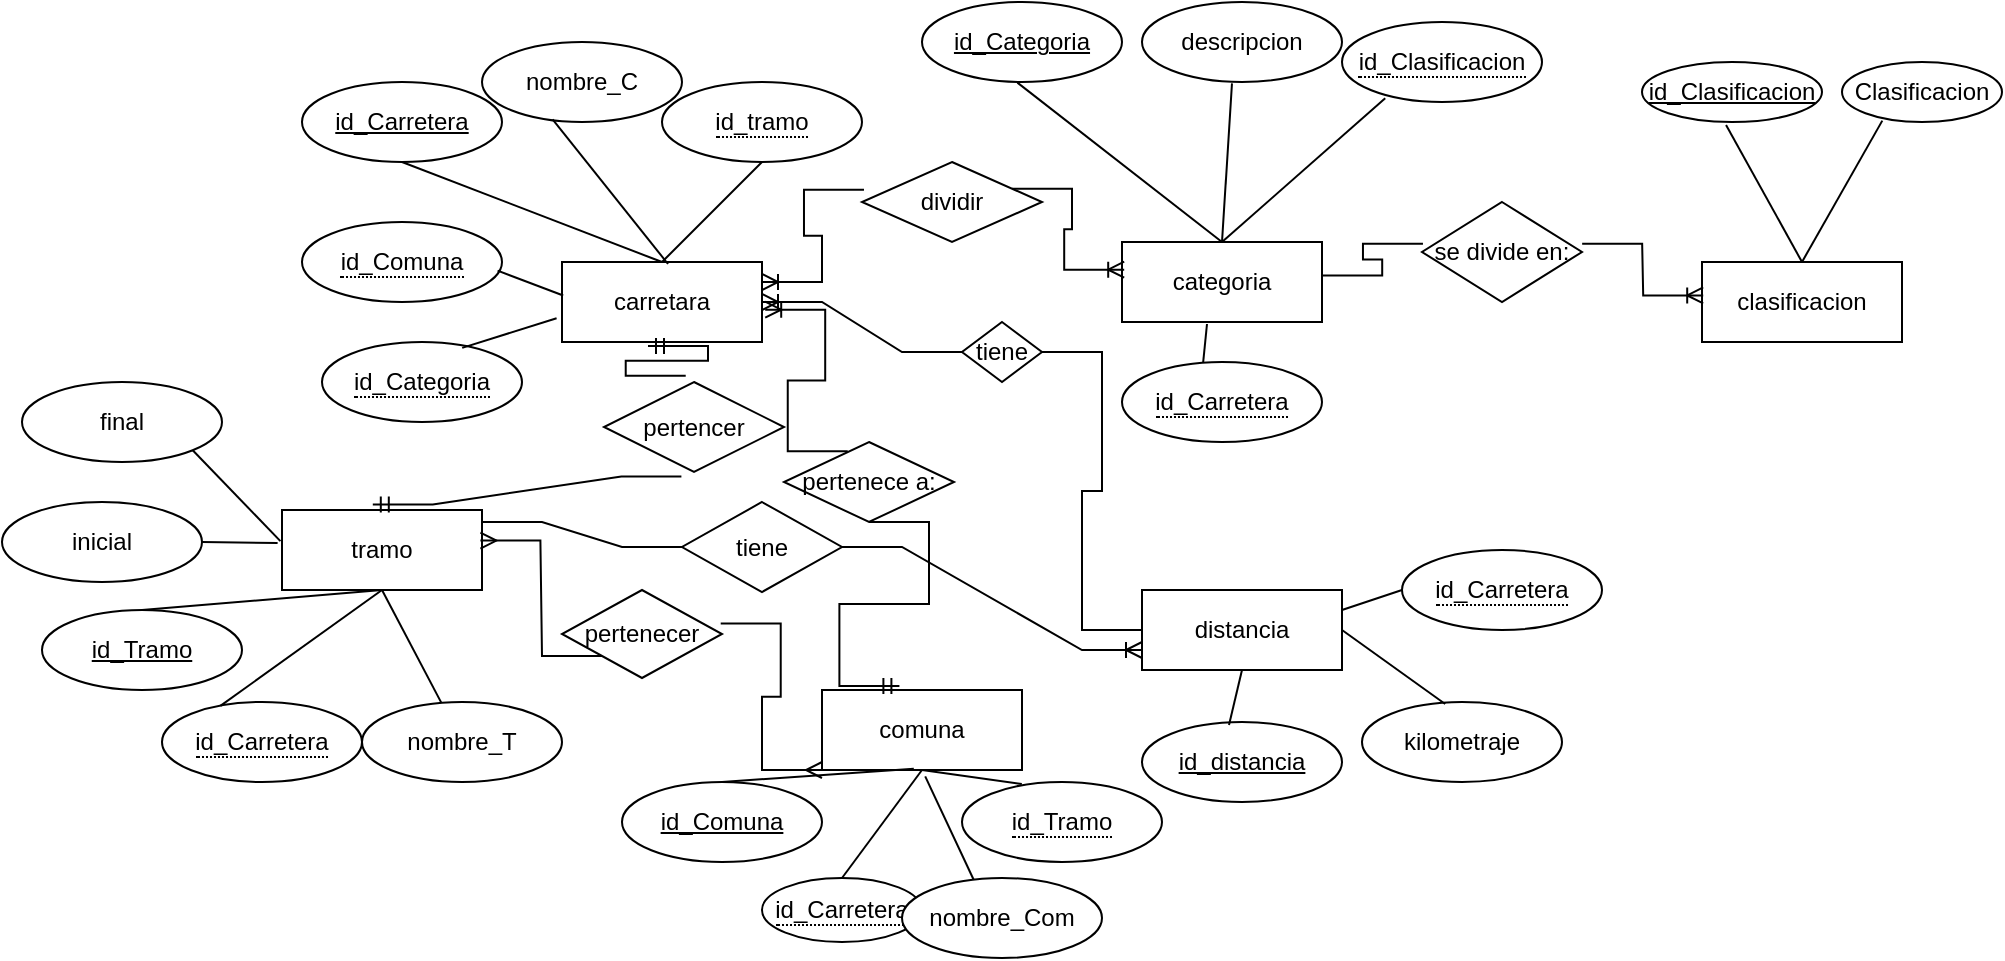 <mxfile version="16.5.3" type="github">
  <diagram id="gMmFw3VxTDdSjfEuSZDc" name="Page-1">
    <mxGraphModel dx="920" dy="513" grid="1" gridSize="10" guides="1" tooltips="1" connect="1" arrows="1" fold="1" page="1" pageScale="1" pageWidth="1169" pageHeight="827" math="0" shadow="0">
      <root>
        <mxCell id="0" />
        <mxCell id="1" parent="0" />
        <mxCell id="Mc1K5Zai98Zk462EapQT-53" value="" style="endArrow=none;html=1;rounded=0;entryX=0.359;entryY=0.025;entryDx=0;entryDy=0;exitX=0.516;exitY=1.08;exitDx=0;exitDy=0;exitPerimeter=0;entryPerimeter=0;" edge="1" parent="1" source="Mc1K5Zai98Zk462EapQT-32" target="Mc1K5Zai98Zk462EapQT-52">
          <mxGeometry width="50" height="50" relative="1" as="geometry">
            <mxPoint x="730" y="450" as="sourcePoint" />
            <mxPoint x="780" y="400" as="targetPoint" />
          </mxGeometry>
        </mxCell>
        <mxCell id="Mc1K5Zai98Zk462EapQT-38" value="" style="edgeStyle=entityRelationEdgeStyle;fontSize=12;html=1;endArrow=ERoneToMany;startArrow=none;rounded=0;entryX=1.016;entryY=0.596;entryDx=0;entryDy=0;entryPerimeter=0;exitX=0.375;exitY=0.115;exitDx=0;exitDy=0;exitPerimeter=0;" edge="1" parent="1" source="Mc1K5Zai98Zk462EapQT-39" target="Mc1K5Zai98Zk462EapQT-1">
          <mxGeometry width="100" height="100" relative="1" as="geometry">
            <mxPoint x="520" y="440" as="sourcePoint" />
            <mxPoint x="620" y="340" as="targetPoint" />
          </mxGeometry>
        </mxCell>
        <mxCell id="Mc1K5Zai98Zk462EapQT-1" value="carretara" style="whiteSpace=wrap;html=1;align=center;" vertex="1" parent="1">
          <mxGeometry x="370" y="270" width="100" height="40" as="geometry" />
        </mxCell>
        <mxCell id="Mc1K5Zai98Zk462EapQT-2" value="id_Carretera" style="ellipse;whiteSpace=wrap;html=1;align=center;fontStyle=4;" vertex="1" parent="1">
          <mxGeometry x="240" y="180" width="100" height="40" as="geometry" />
        </mxCell>
        <mxCell id="Mc1K5Zai98Zk462EapQT-4" value="" style="endArrow=none;html=1;rounded=0;exitX=0.5;exitY=0;exitDx=0;exitDy=0;entryX=0.5;entryY=1;entryDx=0;entryDy=0;" edge="1" parent="1" source="Mc1K5Zai98Zk462EapQT-1" target="Mc1K5Zai98Zk462EapQT-2">
          <mxGeometry width="50" height="50" relative="1" as="geometry">
            <mxPoint x="380" y="290" as="sourcePoint" />
            <mxPoint x="430" y="240" as="targetPoint" />
          </mxGeometry>
        </mxCell>
        <mxCell id="Mc1K5Zai98Zk462EapQT-5" value="nombre_C" style="ellipse;whiteSpace=wrap;html=1;align=center;" vertex="1" parent="1">
          <mxGeometry x="330" y="160" width="100" height="40" as="geometry" />
        </mxCell>
        <mxCell id="Mc1K5Zai98Zk462EapQT-6" value="" style="endArrow=none;html=1;rounded=0;exitX=0.53;exitY=0.025;exitDx=0;exitDy=0;exitPerimeter=0;entryX=0.353;entryY=0.967;entryDx=0;entryDy=0;entryPerimeter=0;" edge="1" parent="1" source="Mc1K5Zai98Zk462EapQT-1" target="Mc1K5Zai98Zk462EapQT-5">
          <mxGeometry width="50" height="50" relative="1" as="geometry">
            <mxPoint x="450" y="290" as="sourcePoint" />
            <mxPoint x="500" y="240" as="targetPoint" />
          </mxGeometry>
        </mxCell>
        <mxCell id="Mc1K5Zai98Zk462EapQT-7" value="categoria" style="whiteSpace=wrap;html=1;align=center;" vertex="1" parent="1">
          <mxGeometry x="650" y="260" width="100" height="40" as="geometry" />
        </mxCell>
        <mxCell id="Mc1K5Zai98Zk462EapQT-8" value="id_Categoria" style="ellipse;whiteSpace=wrap;html=1;align=center;fontStyle=4;" vertex="1" parent="1">
          <mxGeometry x="550" y="140" width="100" height="40" as="geometry" />
        </mxCell>
        <mxCell id="Mc1K5Zai98Zk462EapQT-9" value="" style="endArrow=none;html=1;rounded=0;exitX=0.5;exitY=0;exitDx=0;exitDy=0;entryX=0.477;entryY=1.008;entryDx=0;entryDy=0;entryPerimeter=0;" edge="1" parent="1" source="Mc1K5Zai98Zk462EapQT-7" target="Mc1K5Zai98Zk462EapQT-8">
          <mxGeometry width="50" height="50" relative="1" as="geometry">
            <mxPoint x="600" y="290" as="sourcePoint" />
            <mxPoint x="650" y="240" as="targetPoint" />
          </mxGeometry>
        </mxCell>
        <mxCell id="Mc1K5Zai98Zk462EapQT-10" value="descripcion" style="ellipse;whiteSpace=wrap;html=1;align=center;" vertex="1" parent="1">
          <mxGeometry x="660" y="140" width="100" height="40" as="geometry" />
        </mxCell>
        <mxCell id="Mc1K5Zai98Zk462EapQT-11" value="" style="endArrow=none;html=1;rounded=0;entryX=0.45;entryY=1.017;entryDx=0;entryDy=0;entryPerimeter=0;exitX=0.5;exitY=0;exitDx=0;exitDy=0;" edge="1" parent="1" source="Mc1K5Zai98Zk462EapQT-7" target="Mc1K5Zai98Zk462EapQT-10">
          <mxGeometry width="50" height="50" relative="1" as="geometry">
            <mxPoint x="640" y="249.289" as="sourcePoint" />
            <mxPoint x="640" y="199.289" as="targetPoint" />
          </mxGeometry>
        </mxCell>
        <mxCell id="Mc1K5Zai98Zk462EapQT-12" value="tramo" style="whiteSpace=wrap;html=1;align=center;" vertex="1" parent="1">
          <mxGeometry x="230" y="394" width="100" height="40" as="geometry" />
        </mxCell>
        <mxCell id="Mc1K5Zai98Zk462EapQT-13" value="id_Tramo" style="ellipse;whiteSpace=wrap;html=1;align=center;fontStyle=4;" vertex="1" parent="1">
          <mxGeometry x="110" y="444" width="100" height="40" as="geometry" />
        </mxCell>
        <mxCell id="Mc1K5Zai98Zk462EapQT-14" value="" style="endArrow=none;html=1;rounded=0;exitX=0.5;exitY=0;exitDx=0;exitDy=0;entryX=0.5;entryY=1;entryDx=0;entryDy=0;" edge="1" parent="1" source="Mc1K5Zai98Zk462EapQT-13" target="Mc1K5Zai98Zk462EapQT-12">
          <mxGeometry width="50" height="50" relative="1" as="geometry">
            <mxPoint x="390" y="440" as="sourcePoint" />
            <mxPoint x="410" y="410" as="targetPoint" />
          </mxGeometry>
        </mxCell>
        <mxCell id="Mc1K5Zai98Zk462EapQT-19" value="" style="edgeStyle=entityRelationEdgeStyle;fontSize=12;html=1;endArrow=ERmandOne;startArrow=none;rounded=0;entryX=0.43;entryY=1.049;entryDx=0;entryDy=0;entryPerimeter=0;exitX=0.454;exitY=-0.07;exitDx=0;exitDy=0;exitPerimeter=0;" edge="1" parent="1" source="Mc1K5Zai98Zk462EapQT-16" target="Mc1K5Zai98Zk462EapQT-1">
          <mxGeometry width="100" height="100" relative="1" as="geometry">
            <mxPoint x="380" y="410" as="sourcePoint" />
            <mxPoint x="480" y="310" as="targetPoint" />
          </mxGeometry>
        </mxCell>
        <mxCell id="Mc1K5Zai98Zk462EapQT-16" value="pertencer" style="shape=rhombus;perimeter=rhombusPerimeter;whiteSpace=wrap;html=1;align=center;" vertex="1" parent="1">
          <mxGeometry x="391" y="330" width="90" height="45" as="geometry" />
        </mxCell>
        <mxCell id="Mc1K5Zai98Zk462EapQT-20" value="" style="edgeStyle=entityRelationEdgeStyle;fontSize=12;html=1;endArrow=none;startArrow=ERmandOne;rounded=0;entryX=0.43;entryY=1.049;entryDx=0;entryDy=0;entryPerimeter=0;exitX=0.454;exitY=-0.07;exitDx=0;exitDy=0;exitPerimeter=0;" edge="1" parent="1" source="Mc1K5Zai98Zk462EapQT-12" target="Mc1K5Zai98Zk462EapQT-16">
          <mxGeometry width="100" height="100" relative="1" as="geometry">
            <mxPoint x="415.4" y="397.2" as="sourcePoint" />
            <mxPoint x="413.0" y="311.96" as="targetPoint" />
          </mxGeometry>
        </mxCell>
        <mxCell id="Mc1K5Zai98Zk462EapQT-21" value="&lt;span style=&quot;border-bottom: 1px dotted&quot;&gt;id_Carretera&lt;/span&gt;" style="ellipse;whiteSpace=wrap;html=1;align=center;" vertex="1" parent="1">
          <mxGeometry x="170" y="490" width="100" height="40" as="geometry" />
        </mxCell>
        <mxCell id="Mc1K5Zai98Zk462EapQT-22" value="&lt;span style=&quot;border-bottom: 1px dotted&quot;&gt;id_tramo&lt;/span&gt;" style="ellipse;whiteSpace=wrap;html=1;align=center;" vertex="1" parent="1">
          <mxGeometry x="420" y="180" width="100" height="40" as="geometry" />
        </mxCell>
        <mxCell id="Mc1K5Zai98Zk462EapQT-23" value="" style="endArrow=none;html=1;rounded=0;entryX=0.5;entryY=1;entryDx=0;entryDy=0;exitX=0.5;exitY=0;exitDx=0;exitDy=0;" edge="1" parent="1" source="Mc1K5Zai98Zk462EapQT-1" target="Mc1K5Zai98Zk462EapQT-22">
          <mxGeometry width="50" height="50" relative="1" as="geometry">
            <mxPoint x="420" y="280" as="sourcePoint" />
            <mxPoint x="470" y="230" as="targetPoint" />
          </mxGeometry>
        </mxCell>
        <mxCell id="Mc1K5Zai98Zk462EapQT-24" value="" style="endArrow=none;html=1;rounded=0;entryX=0.5;entryY=1;entryDx=0;entryDy=0;exitX=0.292;exitY=0.049;exitDx=0;exitDy=0;exitPerimeter=0;" edge="1" parent="1" source="Mc1K5Zai98Zk462EapQT-21" target="Mc1K5Zai98Zk462EapQT-12">
          <mxGeometry width="50" height="50" relative="1" as="geometry">
            <mxPoint x="400" y="490" as="sourcePoint" />
            <mxPoint x="450" y="440" as="targetPoint" />
          </mxGeometry>
        </mxCell>
        <mxCell id="Mc1K5Zai98Zk462EapQT-30" value="nombre_T" style="ellipse;whiteSpace=wrap;html=1;align=center;" vertex="1" parent="1">
          <mxGeometry x="270" y="490" width="100" height="40" as="geometry" />
        </mxCell>
        <mxCell id="Mc1K5Zai98Zk462EapQT-31" value="" style="endArrow=none;html=1;rounded=0;entryX=0.5;entryY=1;entryDx=0;entryDy=0;" edge="1" parent="1" source="Mc1K5Zai98Zk462EapQT-30" target="Mc1K5Zai98Zk462EapQT-12">
          <mxGeometry width="50" height="50" relative="1" as="geometry">
            <mxPoint x="420" y="480" as="sourcePoint" />
            <mxPoint x="470" y="430" as="targetPoint" />
          </mxGeometry>
        </mxCell>
        <mxCell id="Mc1K5Zai98Zk462EapQT-32" value="comuna" style="whiteSpace=wrap;html=1;align=center;" vertex="1" parent="1">
          <mxGeometry x="500" y="484" width="100" height="40" as="geometry" />
        </mxCell>
        <mxCell id="Mc1K5Zai98Zk462EapQT-33" value="id_Comuna" style="ellipse;whiteSpace=wrap;html=1;align=center;fontStyle=4;" vertex="1" parent="1">
          <mxGeometry x="400" y="530" width="100" height="40" as="geometry" />
        </mxCell>
        <mxCell id="Mc1K5Zai98Zk462EapQT-34" value="" style="endArrow=none;html=1;rounded=0;exitX=0.5;exitY=0;exitDx=0;exitDy=0;entryX=0.459;entryY=0.985;entryDx=0;entryDy=0;entryPerimeter=0;" edge="1" parent="1" source="Mc1K5Zai98Zk462EapQT-33" target="Mc1K5Zai98Zk462EapQT-32">
          <mxGeometry width="50" height="50" relative="1" as="geometry">
            <mxPoint x="610" y="490" as="sourcePoint" />
            <mxPoint x="660" y="440" as="targetPoint" />
          </mxGeometry>
        </mxCell>
        <mxCell id="Mc1K5Zai98Zk462EapQT-39" value="pertenece a:" style="shape=rhombus;perimeter=rhombusPerimeter;whiteSpace=wrap;html=1;align=center;" vertex="1" parent="1">
          <mxGeometry x="481" y="360" width="85" height="40" as="geometry" />
        </mxCell>
        <mxCell id="Mc1K5Zai98Zk462EapQT-40" value="" style="edgeStyle=entityRelationEdgeStyle;fontSize=12;html=1;endArrow=none;startArrow=ERmandOne;rounded=0;exitX=0.387;exitY=-0.051;exitDx=0;exitDy=0;exitPerimeter=0;entryX=0.5;entryY=1;entryDx=0;entryDy=0;" edge="1" parent="1" source="Mc1K5Zai98Zk462EapQT-32" target="Mc1K5Zai98Zk462EapQT-39">
          <mxGeometry width="100" height="100" relative="1" as="geometry">
            <mxPoint x="600" y="420" as="sourcePoint" />
            <mxPoint x="542" y="370" as="targetPoint" />
          </mxGeometry>
        </mxCell>
        <mxCell id="Mc1K5Zai98Zk462EapQT-41" value="&lt;span style=&quot;border-bottom: 1px dotted&quot;&gt;id_Carretera&lt;/span&gt;" style="ellipse;whiteSpace=wrap;html=1;align=center;" vertex="1" parent="1">
          <mxGeometry x="470" y="578" width="80" height="32" as="geometry" />
        </mxCell>
        <mxCell id="Mc1K5Zai98Zk462EapQT-42" value="" style="endArrow=none;html=1;rounded=0;exitX=0.5;exitY=0;exitDx=0;exitDy=0;entryX=0.5;entryY=1;entryDx=0;entryDy=0;" edge="1" parent="1" source="Mc1K5Zai98Zk462EapQT-41" target="Mc1K5Zai98Zk462EapQT-32">
          <mxGeometry width="50" height="50" relative="1" as="geometry">
            <mxPoint x="620" y="490" as="sourcePoint" />
            <mxPoint x="670" y="440" as="targetPoint" />
          </mxGeometry>
        </mxCell>
        <mxCell id="Mc1K5Zai98Zk462EapQT-43" value="&lt;span style=&quot;border-bottom: 1px dotted&quot;&gt;id_Comuna&lt;/span&gt;" style="ellipse;whiteSpace=wrap;html=1;align=center;" vertex="1" parent="1">
          <mxGeometry x="240" y="250" width="100" height="40" as="geometry" />
        </mxCell>
        <mxCell id="Mc1K5Zai98Zk462EapQT-44" value="" style="endArrow=none;html=1;rounded=0;entryX=0.006;entryY=0.418;entryDx=0;entryDy=0;entryPerimeter=0;exitX=0.978;exitY=0.608;exitDx=0;exitDy=0;exitPerimeter=0;" edge="1" parent="1" source="Mc1K5Zai98Zk462EapQT-43" target="Mc1K5Zai98Zk462EapQT-1">
          <mxGeometry width="50" height="50" relative="1" as="geometry">
            <mxPoint x="330" y="310" as="sourcePoint" />
            <mxPoint x="380" y="260" as="targetPoint" />
          </mxGeometry>
        </mxCell>
        <mxCell id="Mc1K5Zai98Zk462EapQT-45" value="" style="edgeStyle=entityRelationEdgeStyle;fontSize=12;html=1;endArrow=ERmany;startArrow=none;rounded=0;exitX=0.992;exitY=0.382;exitDx=0;exitDy=0;exitPerimeter=0;entryX=0;entryY=1;entryDx=0;entryDy=0;" edge="1" parent="1" source="Mc1K5Zai98Zk462EapQT-46" target="Mc1K5Zai98Zk462EapQT-32">
          <mxGeometry width="100" height="100" relative="1" as="geometry">
            <mxPoint x="460" y="510" as="sourcePoint" />
            <mxPoint x="600" y="430" as="targetPoint" />
          </mxGeometry>
        </mxCell>
        <mxCell id="Mc1K5Zai98Zk462EapQT-46" value="pertenecer" style="shape=rhombus;perimeter=rhombusPerimeter;whiteSpace=wrap;html=1;align=center;" vertex="1" parent="1">
          <mxGeometry x="370" y="434" width="80" height="44" as="geometry" />
        </mxCell>
        <mxCell id="Mc1K5Zai98Zk462EapQT-47" value="" style="edgeStyle=entityRelationEdgeStyle;fontSize=12;html=1;endArrow=none;startArrow=ERmany;rounded=0;exitX=0.992;exitY=0.382;exitDx=0;exitDy=0;exitPerimeter=0;entryX=0;entryY=1;entryDx=0;entryDy=0;" edge="1" parent="1" source="Mc1K5Zai98Zk462EapQT-12" target="Mc1K5Zai98Zk462EapQT-46">
          <mxGeometry width="100" height="100" relative="1" as="geometry">
            <mxPoint x="469.2" y="415.28" as="sourcePoint" />
            <mxPoint x="600" y="440" as="targetPoint" />
          </mxGeometry>
        </mxCell>
        <mxCell id="Mc1K5Zai98Zk462EapQT-50" value="&lt;span style=&quot;border-bottom: 1px dotted&quot;&gt;id_Tramo&lt;/span&gt;" style="ellipse;whiteSpace=wrap;html=1;align=center;" vertex="1" parent="1">
          <mxGeometry x="570" y="530" width="100" height="40" as="geometry" />
        </mxCell>
        <mxCell id="Mc1K5Zai98Zk462EapQT-51" value="" style="endArrow=none;html=1;rounded=0;exitX=0.299;exitY=0.025;exitDx=0;exitDy=0;exitPerimeter=0;entryX=0.5;entryY=1;entryDx=0;entryDy=0;" edge="1" parent="1" source="Mc1K5Zai98Zk462EapQT-50" target="Mc1K5Zai98Zk462EapQT-32">
          <mxGeometry width="50" height="50" relative="1" as="geometry">
            <mxPoint x="700" y="480" as="sourcePoint" />
            <mxPoint x="560" y="480" as="targetPoint" />
          </mxGeometry>
        </mxCell>
        <mxCell id="Mc1K5Zai98Zk462EapQT-52" value="nombre_Com" style="ellipse;whiteSpace=wrap;html=1;align=center;" vertex="1" parent="1">
          <mxGeometry x="540" y="578" width="100" height="40" as="geometry" />
        </mxCell>
        <mxCell id="Mc1K5Zai98Zk462EapQT-58" value="clasificacion" style="whiteSpace=wrap;html=1;align=center;" vertex="1" parent="1">
          <mxGeometry x="940" y="270" width="100" height="40" as="geometry" />
        </mxCell>
        <mxCell id="Mc1K5Zai98Zk462EapQT-59" value="" style="edgeStyle=entityRelationEdgeStyle;fontSize=12;html=1;endArrow=ERoneToMany;rounded=0;exitX=1.001;exitY=0.418;exitDx=0;exitDy=0;exitPerimeter=0;entryX=0.006;entryY=0.418;entryDx=0;entryDy=0;entryPerimeter=0;startArrow=none;" edge="1" parent="1" source="Mc1K5Zai98Zk462EapQT-60" target="Mc1K5Zai98Zk462EapQT-58">
          <mxGeometry width="100" height="100" relative="1" as="geometry">
            <mxPoint x="860" y="370" as="sourcePoint" />
            <mxPoint x="960" y="270" as="targetPoint" />
          </mxGeometry>
        </mxCell>
        <mxCell id="Mc1K5Zai98Zk462EapQT-60" value="se divide en:" style="shape=rhombus;perimeter=rhombusPerimeter;whiteSpace=wrap;html=1;align=center;" vertex="1" parent="1">
          <mxGeometry x="800" y="240" width="80" height="50" as="geometry" />
        </mxCell>
        <mxCell id="Mc1K5Zai98Zk462EapQT-61" value="" style="edgeStyle=entityRelationEdgeStyle;fontSize=12;html=1;endArrow=none;rounded=0;exitX=1.001;exitY=0.418;exitDx=0;exitDy=0;exitPerimeter=0;entryX=0.006;entryY=0.418;entryDx=0;entryDy=0;entryPerimeter=0;" edge="1" parent="1" source="Mc1K5Zai98Zk462EapQT-7" target="Mc1K5Zai98Zk462EapQT-60">
          <mxGeometry width="100" height="100" relative="1" as="geometry">
            <mxPoint x="750.1" y="276.72" as="sourcePoint" />
            <mxPoint x="870.6" y="276.72" as="targetPoint" />
          </mxGeometry>
        </mxCell>
        <mxCell id="Mc1K5Zai98Zk462EapQT-62" value="id_Clasificacion" style="ellipse;whiteSpace=wrap;html=1;align=center;fontStyle=4;" vertex="1" parent="1">
          <mxGeometry x="910" y="170" width="90" height="30" as="geometry" />
        </mxCell>
        <mxCell id="Mc1K5Zai98Zk462EapQT-63" value="" style="endArrow=none;html=1;rounded=0;exitX=0.5;exitY=0;exitDx=0;exitDy=0;entryX=0.467;entryY=1.049;entryDx=0;entryDy=0;entryPerimeter=0;" edge="1" parent="1" source="Mc1K5Zai98Zk462EapQT-58" target="Mc1K5Zai98Zk462EapQT-62">
          <mxGeometry width="50" height="50" relative="1" as="geometry">
            <mxPoint x="930" y="260" as="sourcePoint" />
            <mxPoint x="980" y="210" as="targetPoint" />
          </mxGeometry>
        </mxCell>
        <mxCell id="Mc1K5Zai98Zk462EapQT-64" value="&lt;span style=&quot;border-bottom: 1px dotted&quot;&gt;id_Clasificacion&lt;/span&gt;" style="ellipse;whiteSpace=wrap;html=1;align=center;" vertex="1" parent="1">
          <mxGeometry x="760" y="150" width="100" height="40" as="geometry" />
        </mxCell>
        <mxCell id="Mc1K5Zai98Zk462EapQT-65" value="" style="endArrow=none;html=1;rounded=0;entryX=0.216;entryY=0.954;entryDx=0;entryDy=0;entryPerimeter=0;exitX=0.5;exitY=0;exitDx=0;exitDy=0;" edge="1" parent="1" source="Mc1K5Zai98Zk462EapQT-7" target="Mc1K5Zai98Zk462EapQT-64">
          <mxGeometry width="50" height="50" relative="1" as="geometry">
            <mxPoint x="690" y="280" as="sourcePoint" />
            <mxPoint x="740" y="230" as="targetPoint" />
          </mxGeometry>
        </mxCell>
        <mxCell id="Mc1K5Zai98Zk462EapQT-66" value="Clasificacion" style="ellipse;whiteSpace=wrap;html=1;align=center;" vertex="1" parent="1">
          <mxGeometry x="1010" y="170" width="80" height="30" as="geometry" />
        </mxCell>
        <mxCell id="Mc1K5Zai98Zk462EapQT-67" value="" style="endArrow=none;html=1;rounded=0;entryX=0.252;entryY=0.977;entryDx=0;entryDy=0;entryPerimeter=0;exitX=0.5;exitY=0;exitDx=0;exitDy=0;" edge="1" parent="1" source="Mc1K5Zai98Zk462EapQT-58" target="Mc1K5Zai98Zk462EapQT-66">
          <mxGeometry width="50" height="50" relative="1" as="geometry">
            <mxPoint x="990" y="280" as="sourcePoint" />
            <mxPoint x="1040" y="230" as="targetPoint" />
          </mxGeometry>
        </mxCell>
        <mxCell id="Mc1K5Zai98Zk462EapQT-69" value="" style="edgeStyle=entityRelationEdgeStyle;fontSize=12;html=1;endArrow=ERoneToMany;startArrow=none;rounded=0;exitX=1;exitY=0.25;exitDx=0;exitDy=0;entryX=0.011;entryY=0.346;entryDx=0;entryDy=0;entryPerimeter=0;" edge="1" parent="1" source="Mc1K5Zai98Zk462EapQT-70" target="Mc1K5Zai98Zk462EapQT-7">
          <mxGeometry width="100" height="100" relative="1" as="geometry">
            <mxPoint x="530" y="350" as="sourcePoint" />
            <mxPoint x="630" y="250" as="targetPoint" />
          </mxGeometry>
        </mxCell>
        <mxCell id="Mc1K5Zai98Zk462EapQT-70" value="dividir" style="shape=rhombus;perimeter=rhombusPerimeter;whiteSpace=wrap;html=1;align=center;" vertex="1" parent="1">
          <mxGeometry x="520" y="220" width="90" height="40" as="geometry" />
        </mxCell>
        <mxCell id="Mc1K5Zai98Zk462EapQT-71" value="" style="edgeStyle=entityRelationEdgeStyle;fontSize=12;html=1;endArrow=none;startArrow=ERoneToMany;rounded=0;exitX=1;exitY=0.25;exitDx=0;exitDy=0;entryX=0.011;entryY=0.346;entryDx=0;entryDy=0;entryPerimeter=0;" edge="1" parent="1" source="Mc1K5Zai98Zk462EapQT-1" target="Mc1K5Zai98Zk462EapQT-70">
          <mxGeometry width="100" height="100" relative="1" as="geometry">
            <mxPoint x="470" y="280" as="sourcePoint" />
            <mxPoint x="651.1" y="273.84" as="targetPoint" />
          </mxGeometry>
        </mxCell>
        <mxCell id="Mc1K5Zai98Zk462EapQT-72" value="&lt;span style=&quot;border-bottom: 1px dotted&quot;&gt;id_Categoria&lt;/span&gt;" style="ellipse;whiteSpace=wrap;html=1;align=center;" vertex="1" parent="1">
          <mxGeometry x="250" y="310" width="100" height="40" as="geometry" />
        </mxCell>
        <mxCell id="Mc1K5Zai98Zk462EapQT-73" value="" style="endArrow=none;html=1;rounded=0;entryX=-0.027;entryY=0.704;entryDx=0;entryDy=0;entryPerimeter=0;exitX=0.701;exitY=0.073;exitDx=0;exitDy=0;exitPerimeter=0;" edge="1" parent="1" source="Mc1K5Zai98Zk462EapQT-72" target="Mc1K5Zai98Zk462EapQT-1">
          <mxGeometry width="50" height="50" relative="1" as="geometry">
            <mxPoint x="300" y="340" as="sourcePoint" />
            <mxPoint x="350" y="290" as="targetPoint" />
          </mxGeometry>
        </mxCell>
        <mxCell id="Mc1K5Zai98Zk462EapQT-74" value="&lt;span style=&quot;border-bottom: 1px dotted&quot;&gt;id_Carretera&lt;/span&gt;" style="ellipse;whiteSpace=wrap;html=1;align=center;" vertex="1" parent="1">
          <mxGeometry x="650" y="320" width="100" height="40" as="geometry" />
        </mxCell>
        <mxCell id="Mc1K5Zai98Zk462EapQT-75" value="" style="endArrow=none;html=1;rounded=0;exitX=0.406;exitY=0.001;exitDx=0;exitDy=0;exitPerimeter=0;entryX=0.425;entryY=1.025;entryDx=0;entryDy=0;entryPerimeter=0;" edge="1" parent="1" source="Mc1K5Zai98Zk462EapQT-74" target="Mc1K5Zai98Zk462EapQT-7">
          <mxGeometry width="50" height="50" relative="1" as="geometry">
            <mxPoint x="680" y="340" as="sourcePoint" />
            <mxPoint x="730" y="290" as="targetPoint" />
          </mxGeometry>
        </mxCell>
        <mxCell id="Mc1K5Zai98Zk462EapQT-79" value="distancia" style="whiteSpace=wrap;html=1;align=center;" vertex="1" parent="1">
          <mxGeometry x="660" y="434" width="100" height="40" as="geometry" />
        </mxCell>
        <mxCell id="Mc1K5Zai98Zk462EapQT-80" value="id_distancia" style="ellipse;whiteSpace=wrap;html=1;align=center;fontStyle=4;" vertex="1" parent="1">
          <mxGeometry x="660" y="500" width="100" height="40" as="geometry" />
        </mxCell>
        <mxCell id="Mc1K5Zai98Zk462EapQT-81" value="" style="endArrow=none;html=1;rounded=0;exitX=0.435;exitY=0.037;exitDx=0;exitDy=0;exitPerimeter=0;entryX=0.5;entryY=1;entryDx=0;entryDy=0;" edge="1" parent="1" source="Mc1K5Zai98Zk462EapQT-80" target="Mc1K5Zai98Zk462EapQT-79">
          <mxGeometry width="50" height="50" relative="1" as="geometry">
            <mxPoint x="690" y="520" as="sourcePoint" />
            <mxPoint x="740" y="470" as="targetPoint" />
          </mxGeometry>
        </mxCell>
        <mxCell id="Mc1K5Zai98Zk462EapQT-82" value="kilometraje" style="ellipse;whiteSpace=wrap;html=1;align=center;" vertex="1" parent="1">
          <mxGeometry x="770" y="490" width="100" height="40" as="geometry" />
        </mxCell>
        <mxCell id="Mc1K5Zai98Zk462EapQT-83" value="" style="endArrow=none;html=1;rounded=0;exitX=0.416;exitY=0.025;exitDx=0;exitDy=0;exitPerimeter=0;entryX=1;entryY=0.5;entryDx=0;entryDy=0;" edge="1" parent="1" source="Mc1K5Zai98Zk462EapQT-82" target="Mc1K5Zai98Zk462EapQT-79">
          <mxGeometry width="50" height="50" relative="1" as="geometry">
            <mxPoint x="750" y="520" as="sourcePoint" />
            <mxPoint x="800" y="470" as="targetPoint" />
          </mxGeometry>
        </mxCell>
        <mxCell id="Mc1K5Zai98Zk462EapQT-84" value="" style="edgeStyle=entityRelationEdgeStyle;fontSize=12;html=1;endArrow=ERoneToMany;rounded=0;entryX=1;entryY=0.5;entryDx=0;entryDy=0;startArrow=none;" edge="1" parent="1" source="Mc1K5Zai98Zk462EapQT-85" target="Mc1K5Zai98Zk462EapQT-1">
          <mxGeometry width="100" height="100" relative="1" as="geometry">
            <mxPoint x="620" y="490" as="sourcePoint" />
            <mxPoint x="720" y="390" as="targetPoint" />
          </mxGeometry>
        </mxCell>
        <mxCell id="Mc1K5Zai98Zk462EapQT-85" value="tiene" style="shape=rhombus;perimeter=rhombusPerimeter;whiteSpace=wrap;html=1;align=center;" vertex="1" parent="1">
          <mxGeometry x="570" y="300" width="40" height="30" as="geometry" />
        </mxCell>
        <mxCell id="Mc1K5Zai98Zk462EapQT-86" value="" style="edgeStyle=entityRelationEdgeStyle;fontSize=12;html=1;endArrow=none;rounded=0;entryX=1;entryY=0.5;entryDx=0;entryDy=0;" edge="1" parent="1" source="Mc1K5Zai98Zk462EapQT-79" target="Mc1K5Zai98Zk462EapQT-85">
          <mxGeometry width="100" height="100" relative="1" as="geometry">
            <mxPoint x="660" y="454" as="sourcePoint" />
            <mxPoint x="470" y="290" as="targetPoint" />
          </mxGeometry>
        </mxCell>
        <mxCell id="Mc1K5Zai98Zk462EapQT-88" value="&lt;span style=&quot;border-bottom: 1px dotted&quot;&gt;id_Carretera&lt;/span&gt;" style="ellipse;whiteSpace=wrap;html=1;align=center;" vertex="1" parent="1">
          <mxGeometry x="790" y="414" width="100" height="40" as="geometry" />
        </mxCell>
        <mxCell id="Mc1K5Zai98Zk462EapQT-89" value="" style="endArrow=none;html=1;rounded=0;entryX=0;entryY=0.5;entryDx=0;entryDy=0;exitX=1;exitY=0.25;exitDx=0;exitDy=0;" edge="1" parent="1" source="Mc1K5Zai98Zk462EapQT-79" target="Mc1K5Zai98Zk462EapQT-88">
          <mxGeometry width="50" height="50" relative="1" as="geometry">
            <mxPoint x="750" y="470" as="sourcePoint" />
            <mxPoint x="800" y="420" as="targetPoint" />
          </mxGeometry>
        </mxCell>
        <mxCell id="Mc1K5Zai98Zk462EapQT-91" value="" style="edgeStyle=entityRelationEdgeStyle;fontSize=12;html=1;endArrow=ERoneToMany;rounded=0;entryX=0;entryY=0.75;entryDx=0;entryDy=0;startArrow=none;" edge="1" parent="1" source="Mc1K5Zai98Zk462EapQT-92" target="Mc1K5Zai98Zk462EapQT-79">
          <mxGeometry width="100" height="100" relative="1" as="geometry">
            <mxPoint x="330" y="400" as="sourcePoint" />
            <mxPoint x="430" y="390" as="targetPoint" />
          </mxGeometry>
        </mxCell>
        <mxCell id="Mc1K5Zai98Zk462EapQT-92" value="tiene" style="shape=rhombus;perimeter=rhombusPerimeter;whiteSpace=wrap;html=1;align=center;" vertex="1" parent="1">
          <mxGeometry x="430" y="390" width="80" height="45" as="geometry" />
        </mxCell>
        <mxCell id="Mc1K5Zai98Zk462EapQT-93" value="" style="edgeStyle=entityRelationEdgeStyle;fontSize=12;html=1;endArrow=none;rounded=0;entryX=0;entryY=0.5;entryDx=0;entryDy=0;" edge="1" parent="1" target="Mc1K5Zai98Zk462EapQT-92">
          <mxGeometry width="100" height="100" relative="1" as="geometry">
            <mxPoint x="330.0" y="400" as="sourcePoint" />
            <mxPoint x="660" y="464" as="targetPoint" />
          </mxGeometry>
        </mxCell>
        <mxCell id="Mc1K5Zai98Zk462EapQT-95" value="inicial" style="ellipse;whiteSpace=wrap;html=1;align=center;" vertex="1" parent="1">
          <mxGeometry x="90" y="390" width="100" height="40" as="geometry" />
        </mxCell>
        <mxCell id="Mc1K5Zai98Zk462EapQT-96" value="" style="endArrow=none;html=1;rounded=0;entryX=-0.022;entryY=0.413;entryDx=0;entryDy=0;entryPerimeter=0;exitX=1;exitY=0.5;exitDx=0;exitDy=0;" edge="1" parent="1" source="Mc1K5Zai98Zk462EapQT-95" target="Mc1K5Zai98Zk462EapQT-12">
          <mxGeometry width="50" height="50" relative="1" as="geometry">
            <mxPoint x="180" y="440" as="sourcePoint" />
            <mxPoint x="230" y="390" as="targetPoint" />
          </mxGeometry>
        </mxCell>
        <mxCell id="Mc1K5Zai98Zk462EapQT-97" value="final" style="ellipse;whiteSpace=wrap;html=1;align=center;" vertex="1" parent="1">
          <mxGeometry x="100" y="330" width="100" height="40" as="geometry" />
        </mxCell>
        <mxCell id="Mc1K5Zai98Zk462EapQT-98" value="" style="endArrow=none;html=1;rounded=0;entryX=-0.008;entryY=0.389;entryDx=0;entryDy=0;entryPerimeter=0;exitX=1;exitY=1;exitDx=0;exitDy=0;" edge="1" parent="1" source="Mc1K5Zai98Zk462EapQT-97" target="Mc1K5Zai98Zk462EapQT-12">
          <mxGeometry width="50" height="50" relative="1" as="geometry">
            <mxPoint x="160" y="400" as="sourcePoint" />
            <mxPoint x="210" y="350" as="targetPoint" />
          </mxGeometry>
        </mxCell>
      </root>
    </mxGraphModel>
  </diagram>
</mxfile>
